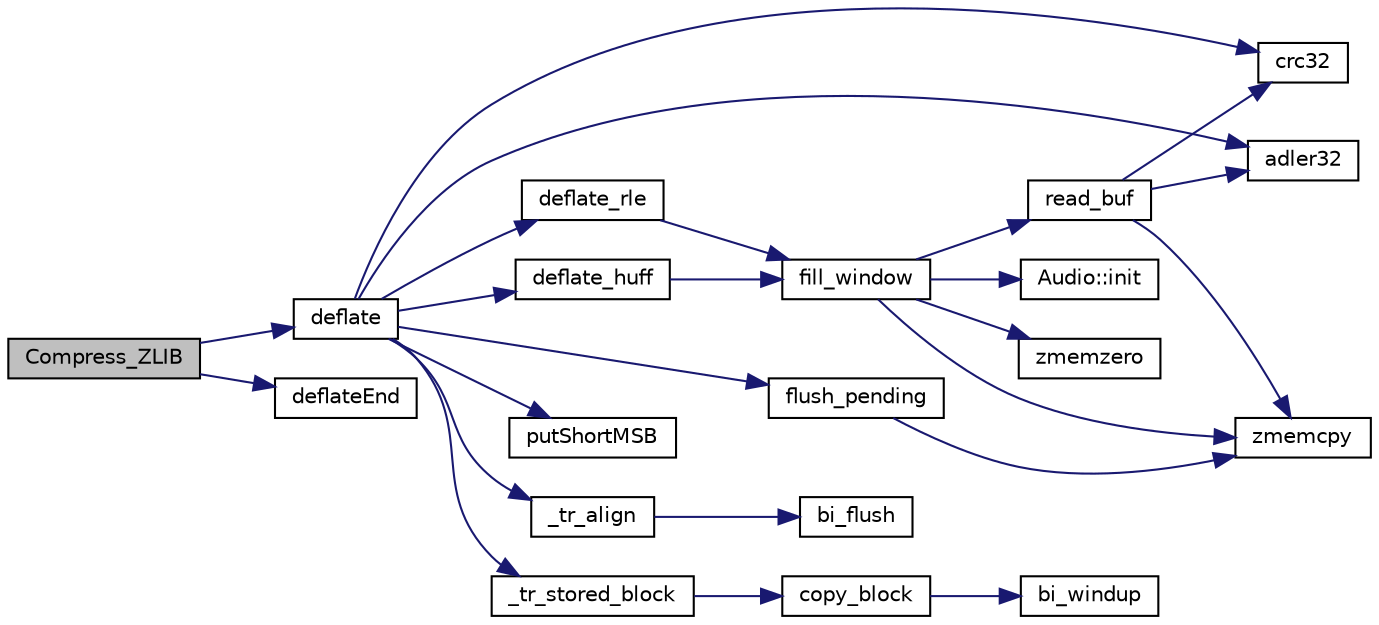 digraph G
{
  edge [fontname="Helvetica",fontsize="10",labelfontname="Helvetica",labelfontsize="10"];
  node [fontname="Helvetica",fontsize="10",shape=record];
  rankdir="LR";
  Node1 [label="Compress_ZLIB",height=0.2,width=0.4,color="black", fillcolor="grey75", style="filled" fontcolor="black"];
  Node1 -> Node2 [color="midnightblue",fontsize="10",style="solid",fontname="Helvetica"];
  Node2 [label="deflate",height=0.2,width=0.4,color="black", fillcolor="white", style="filled",URL="$deflate_8c.html#aedba3a94d6e827d61b660443ae5b9f09"];
  Node2 -> Node3 [color="midnightblue",fontsize="10",style="solid",fontname="Helvetica"];
  Node3 [label="crc32",height=0.2,width=0.4,color="black", fillcolor="white", style="filled",URL="$zlib_2crc32_8c.html#af5a1c7b05170540ef3bb084e6cf903c4"];
  Node2 -> Node4 [color="midnightblue",fontsize="10",style="solid",fontname="Helvetica"];
  Node4 [label="putShortMSB",height=0.2,width=0.4,color="black", fillcolor="white", style="filled",URL="$deflate_8c.html#a6db0a0a840addf113cb217c4aa1c0384"];
  Node2 -> Node5 [color="midnightblue",fontsize="10",style="solid",fontname="Helvetica"];
  Node5 [label="adler32",height=0.2,width=0.4,color="black", fillcolor="white", style="filled",URL="$adler32_8c.html#a86607743a4b76949b24cf5cc2f01a40d"];
  Node2 -> Node6 [color="midnightblue",fontsize="10",style="solid",fontname="Helvetica"];
  Node6 [label="flush_pending",height=0.2,width=0.4,color="black", fillcolor="white", style="filled",URL="$deflate_8c.html#ae9a3263767d40c4f7443bf07c31e0119"];
  Node6 -> Node7 [color="midnightblue",fontsize="10",style="solid",fontname="Helvetica"];
  Node7 [label="zmemcpy",height=0.2,width=0.4,color="black", fillcolor="white", style="filled",URL="$zutil_8c.html#aac7aa2bbd8584b96c89e311b6c3409a5"];
  Node2 -> Node8 [color="midnightblue",fontsize="10",style="solid",fontname="Helvetica"];
  Node8 [label="deflate_huff",height=0.2,width=0.4,color="black", fillcolor="white", style="filled",URL="$deflate_8c.html#a5d5671ede8ee51f34a50cfd5f498d2f0"];
  Node8 -> Node9 [color="midnightblue",fontsize="10",style="solid",fontname="Helvetica"];
  Node9 [label="fill_window",height=0.2,width=0.4,color="black", fillcolor="white", style="filled",URL="$deflate_8c.html#a6cf3c43817cac5f5c422e94b2a57ea49"];
  Node9 -> Node7 [color="midnightblue",fontsize="10",style="solid",fontname="Helvetica"];
  Node9 -> Node10 [color="midnightblue",fontsize="10",style="solid",fontname="Helvetica"];
  Node10 [label="read_buf",height=0.2,width=0.4,color="black", fillcolor="white", style="filled",URL="$deflate_8c.html#a30b7fcd3e6bea023c1c00eafad492639"];
  Node10 -> Node5 [color="midnightblue",fontsize="10",style="solid",fontname="Helvetica"];
  Node10 -> Node3 [color="midnightblue",fontsize="10",style="solid",fontname="Helvetica"];
  Node10 -> Node7 [color="midnightblue",fontsize="10",style="solid",fontname="Helvetica"];
  Node9 -> Node11 [color="midnightblue",fontsize="10",style="solid",fontname="Helvetica"];
  Node11 [label="Audio::init",height=0.2,width=0.4,color="black", fillcolor="white", style="filled",URL="$namespace_audio.html#a1bc7922d7669f621d532686d08bb8e41"];
  Node9 -> Node12 [color="midnightblue",fontsize="10",style="solid",fontname="Helvetica"];
  Node12 [label="zmemzero",height=0.2,width=0.4,color="black", fillcolor="white", style="filled",URL="$zutil_8c.html#a9d1ad31f82b89b791ce9c70c24d3947c"];
  Node2 -> Node13 [color="midnightblue",fontsize="10",style="solid",fontname="Helvetica"];
  Node13 [label="deflate_rle",height=0.2,width=0.4,color="black", fillcolor="white", style="filled",URL="$deflate_8c.html#aea13a1600dd641f5584b39b840eecaae"];
  Node13 -> Node9 [color="midnightblue",fontsize="10",style="solid",fontname="Helvetica"];
  Node2 -> Node14 [color="midnightblue",fontsize="10",style="solid",fontname="Helvetica"];
  Node14 [label="_tr_align",height=0.2,width=0.4,color="black", fillcolor="white", style="filled",URL="$trees_8c.html#abd2aff56f489aac6182c99eb739c41be"];
  Node14 -> Node15 [color="midnightblue",fontsize="10",style="solid",fontname="Helvetica"];
  Node15 [label="bi_flush",height=0.2,width=0.4,color="black", fillcolor="white", style="filled",URL="$trees_8c.html#ab3b46873b1a7611ee2ca275cfd1c8f79"];
  Node2 -> Node16 [color="midnightblue",fontsize="10",style="solid",fontname="Helvetica"];
  Node16 [label="_tr_stored_block",height=0.2,width=0.4,color="black", fillcolor="white", style="filled",URL="$trees_8c.html#a65fd19df7fed60e83492819918defec2"];
  Node16 -> Node17 [color="midnightblue",fontsize="10",style="solid",fontname="Helvetica"];
  Node17 [label="copy_block",height=0.2,width=0.4,color="black", fillcolor="white", style="filled",URL="$trees_8c.html#a1f3d6aa6a0147df6a48af35bcb5719d6"];
  Node17 -> Node18 [color="midnightblue",fontsize="10",style="solid",fontname="Helvetica"];
  Node18 [label="bi_windup",height=0.2,width=0.4,color="black", fillcolor="white", style="filled",URL="$trees_8c.html#a8532fd6b0e6cd8b6a633fe249ac4353c"];
  Node1 -> Node19 [color="midnightblue",fontsize="10",style="solid",fontname="Helvetica"];
  Node19 [label="deflateEnd",height=0.2,width=0.4,color="black", fillcolor="white", style="filled",URL="$deflate_8c.html#ada68769789b1d84de7e708d6e848a075"];
}
